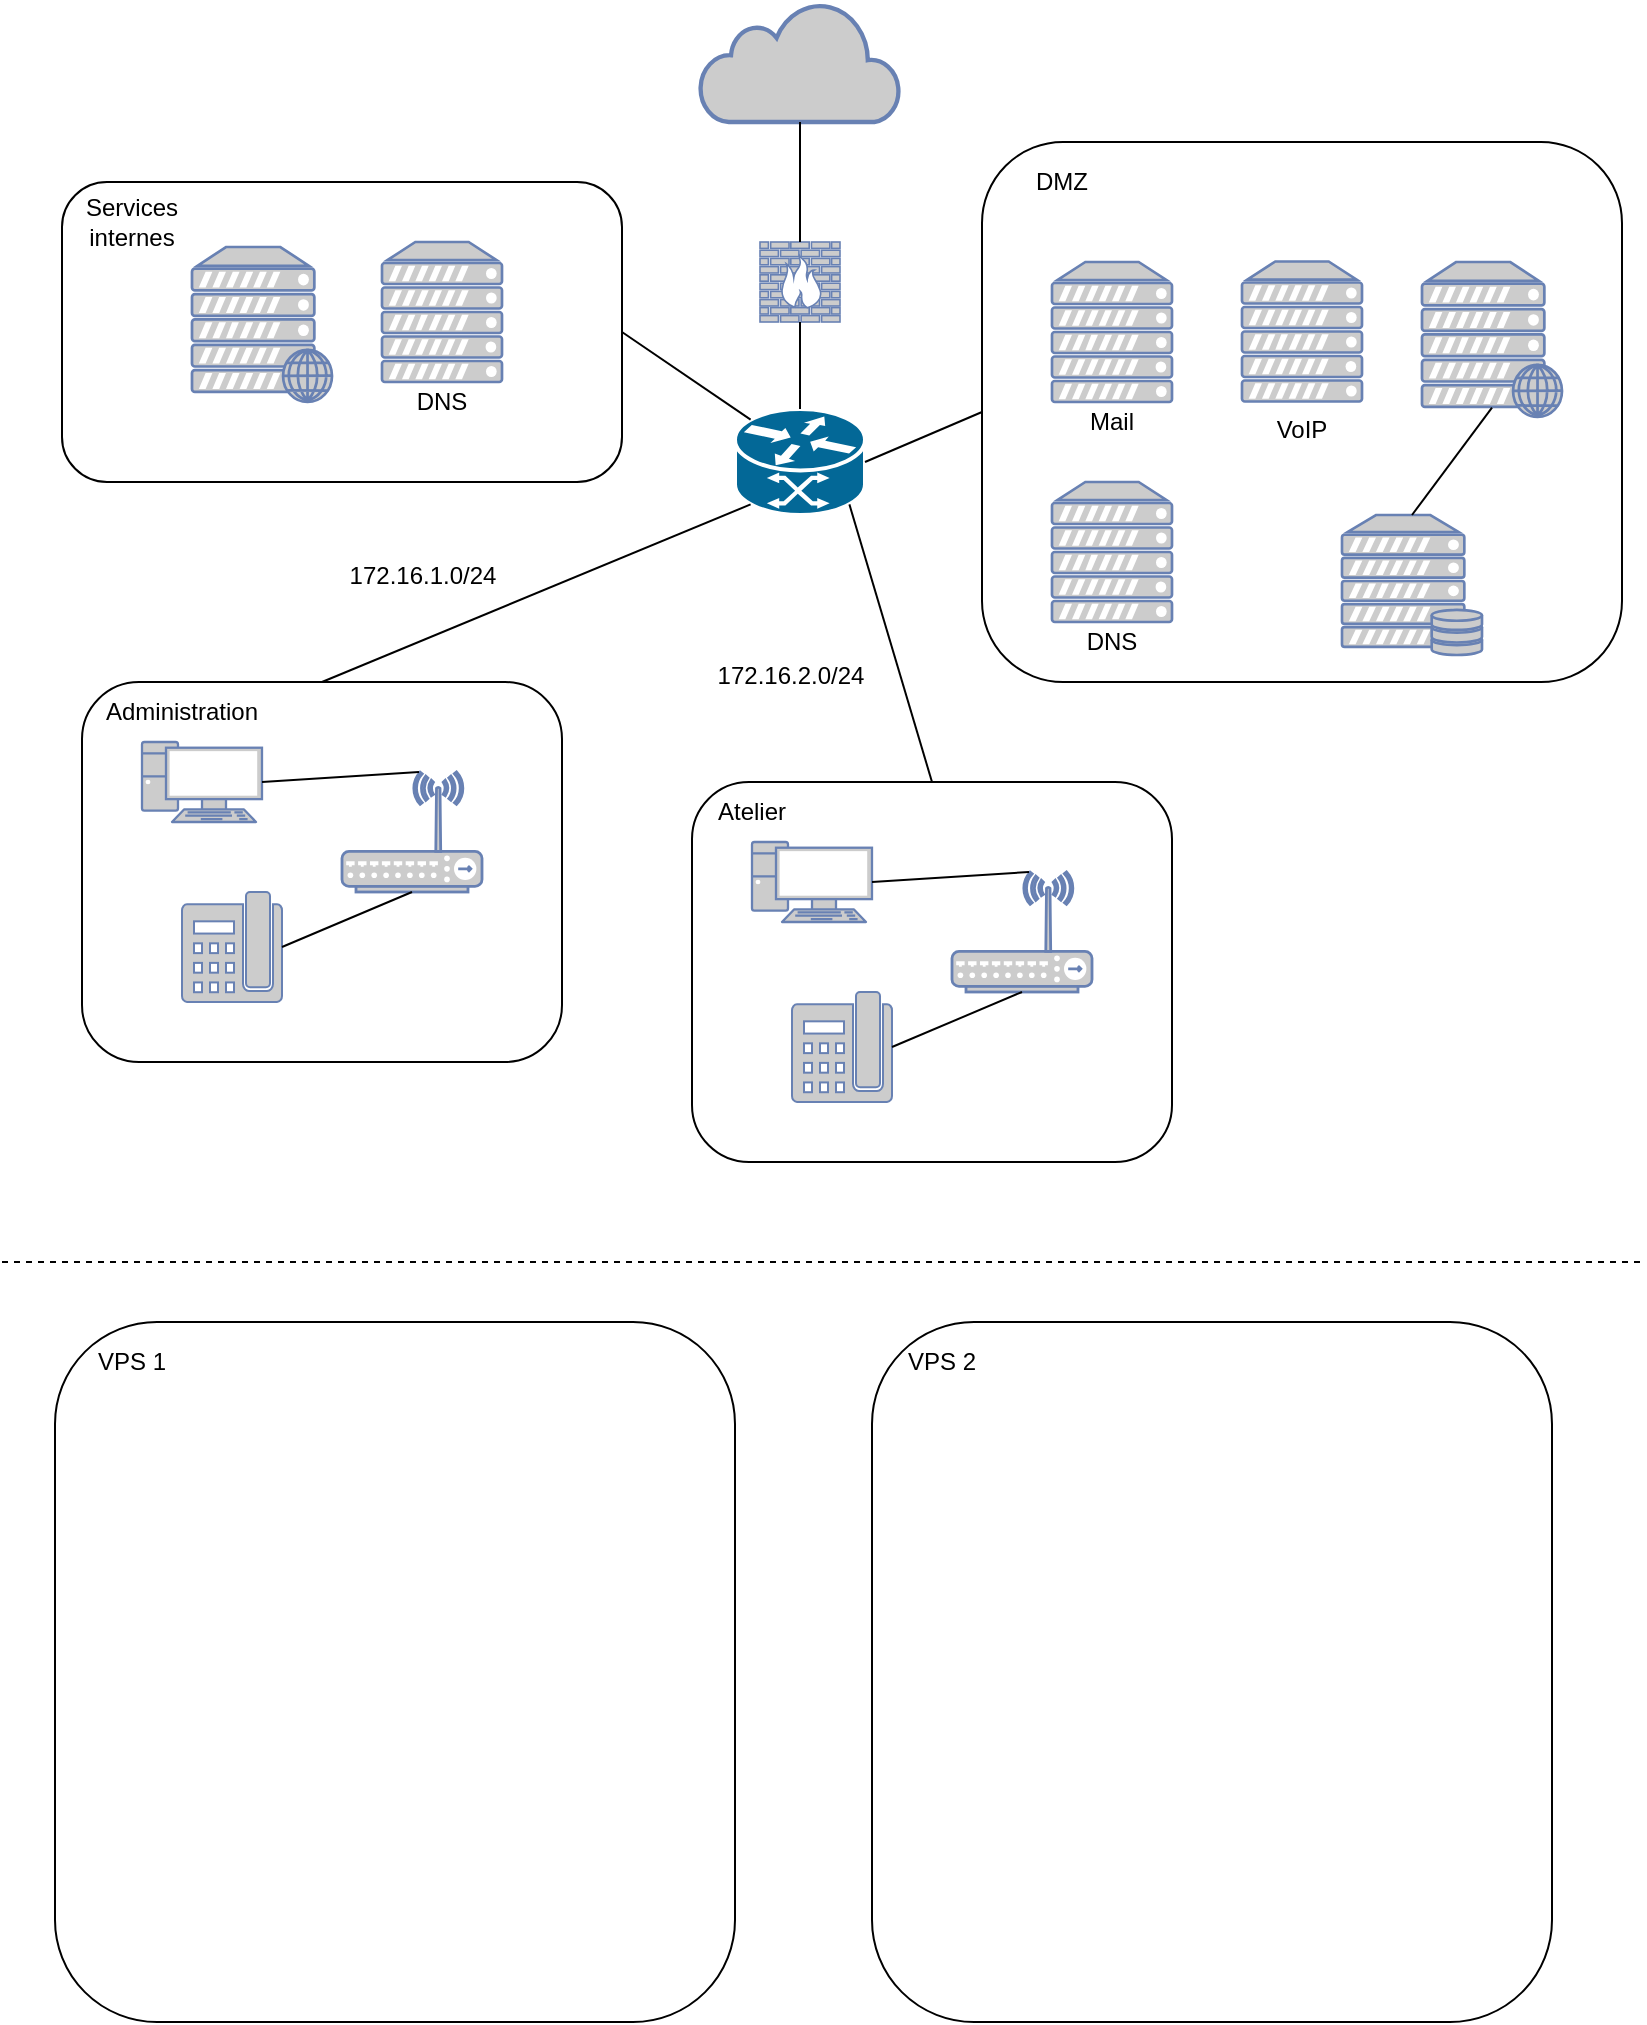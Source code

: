 <mxfile version="12.8.2" type="device"><diagram id="8K8FOAlhZLtsBGURo0Ud" name="Page-1"><mxGraphModel dx="932" dy="534" grid="1" gridSize="10" guides="1" tooltips="1" connect="1" arrows="1" fold="1" page="1" pageScale="1" pageWidth="827" pageHeight="1169" math="0" shadow="0"><root><mxCell id="0"/><mxCell id="1" parent="0"/><mxCell id="5rvcDWq6bxcaxY-hCRdV-24" value="" style="rounded=1;whiteSpace=wrap;html=1;" parent="1" vertex="1"><mxGeometry x="40" y="350" width="240" height="190" as="geometry"/></mxCell><mxCell id="5rvcDWq6bxcaxY-hCRdV-18" value="" style="rounded=1;whiteSpace=wrap;html=1;" parent="1" vertex="1"><mxGeometry x="30" y="100" width="280" height="150" as="geometry"/></mxCell><mxCell id="5rvcDWq6bxcaxY-hCRdV-17" value="" style="rounded=1;whiteSpace=wrap;html=1;" parent="1" vertex="1"><mxGeometry x="490" y="80" width="320" height="270" as="geometry"/></mxCell><mxCell id="5rvcDWq6bxcaxY-hCRdV-1" value="" style="fontColor=#0066CC;verticalAlign=top;verticalLabelPosition=bottom;labelPosition=center;align=center;html=1;outlineConnect=0;fillColor=#CCCCCC;strokeColor=#6881B3;gradientColor=none;gradientDirection=north;strokeWidth=2;shape=mxgraph.networks.server_storage;" parent="1" vertex="1"><mxGeometry x="670" y="266.5" width="70" height="70" as="geometry"/></mxCell><mxCell id="5rvcDWq6bxcaxY-hCRdV-2" value="" style="fontColor=#0066CC;verticalAlign=top;verticalLabelPosition=bottom;labelPosition=center;align=center;html=1;outlineConnect=0;fillColor=#CCCCCC;strokeColor=#6881B3;gradientColor=none;gradientDirection=north;strokeWidth=2;shape=mxgraph.networks.server;" parent="1" vertex="1"><mxGeometry x="525" y="140" width="60" height="70" as="geometry"/></mxCell><mxCell id="5rvcDWq6bxcaxY-hCRdV-3" value="" style="fontColor=#0066CC;verticalAlign=top;verticalLabelPosition=bottom;labelPosition=center;align=center;html=1;outlineConnect=0;fillColor=#CCCCCC;strokeColor=#6881B3;gradientColor=none;gradientDirection=north;strokeWidth=2;shape=mxgraph.networks.wireless_hub;" parent="1" vertex="1"><mxGeometry x="170" y="395" width="70" height="60" as="geometry"/></mxCell><mxCell id="5rvcDWq6bxcaxY-hCRdV-5" value="" style="fontColor=#0066CC;verticalAlign=top;verticalLabelPosition=bottom;labelPosition=center;align=center;html=1;outlineConnect=0;fillColor=#CCCCCC;strokeColor=#6881B3;gradientColor=none;gradientDirection=north;strokeWidth=2;shape=mxgraph.networks.server;" parent="1" vertex="1"><mxGeometry x="525" y="250" width="60" height="70" as="geometry"/></mxCell><mxCell id="5rvcDWq6bxcaxY-hCRdV-6" value="" style="fontColor=#0066CC;verticalAlign=top;verticalLabelPosition=bottom;labelPosition=center;align=center;html=1;outlineConnect=0;fillColor=#CCCCCC;strokeColor=#6881B3;gradientColor=none;gradientDirection=north;strokeWidth=2;shape=mxgraph.networks.web_server;" parent="1" vertex="1"><mxGeometry x="710" y="140" width="70" height="77.5" as="geometry"/></mxCell><mxCell id="5rvcDWq6bxcaxY-hCRdV-8" value="" style="fontColor=#0066CC;verticalAlign=top;verticalLabelPosition=bottom;labelPosition=center;align=center;html=1;outlineConnect=0;fillColor=#CCCCCC;strokeColor=#6881B3;gradientColor=none;gradientDirection=north;strokeWidth=2;shape=mxgraph.networks.pc;" parent="1" vertex="1"><mxGeometry x="70" y="380" width="60" height="40" as="geometry"/></mxCell><mxCell id="5rvcDWq6bxcaxY-hCRdV-11" value="" style="fontColor=#0066CC;verticalAlign=top;verticalLabelPosition=bottom;labelPosition=center;align=center;html=1;outlineConnect=0;fillColor=#CCCCCC;strokeColor=#6881B3;gradientColor=none;gradientDirection=north;strokeWidth=2;shape=mxgraph.networks.phone_2;" parent="1" vertex="1"><mxGeometry x="90" y="455" width="50" height="55" as="geometry"/></mxCell><mxCell id="5rvcDWq6bxcaxY-hCRdV-13" value="" style="fontColor=#0066CC;verticalAlign=top;verticalLabelPosition=bottom;labelPosition=center;align=center;html=1;outlineConnect=0;fillColor=#CCCCCC;strokeColor=#6881B3;gradientColor=none;gradientDirection=north;strokeWidth=2;shape=mxgraph.networks.server;" parent="1" vertex="1"><mxGeometry x="190" y="130" width="60" height="70" as="geometry"/></mxCell><mxCell id="5rvcDWq6bxcaxY-hCRdV-14" value="" style="fontColor=#0066CC;verticalAlign=top;verticalLabelPosition=bottom;labelPosition=center;align=center;html=1;outlineConnect=0;fillColor=#CCCCCC;strokeColor=#6881B3;gradientColor=none;gradientDirection=north;strokeWidth=2;shape=mxgraph.networks.firewall;" parent="1" vertex="1"><mxGeometry x="379" y="130" width="40" height="40" as="geometry"/></mxCell><mxCell id="5rvcDWq6bxcaxY-hCRdV-15" value="" style="shape=mxgraph.cisco.routers.atm_router;html=1;pointerEvents=1;dashed=0;fillColor=#036897;strokeColor=#ffffff;strokeWidth=2;verticalLabelPosition=bottom;verticalAlign=top;align=center;outlineConnect=0;" parent="1" vertex="1"><mxGeometry x="366.5" y="213.5" width="65" height="53" as="geometry"/></mxCell><mxCell id="5rvcDWq6bxcaxY-hCRdV-16" value="" style="html=1;outlineConnect=0;fillColor=#CCCCCC;strokeColor=#6881B3;gradientColor=none;gradientDirection=north;strokeWidth=2;shape=mxgraph.networks.cloud;fontColor=#ffffff;" parent="1" vertex="1"><mxGeometry x="349" y="10" width="100" height="60" as="geometry"/></mxCell><mxCell id="5rvcDWq6bxcaxY-hCRdV-19" value="" style="endArrow=none;html=1;entryX=0.5;entryY=1;entryDx=0;entryDy=0;entryPerimeter=0;" parent="1" source="5rvcDWq6bxcaxY-hCRdV-15" target="5rvcDWq6bxcaxY-hCRdV-14" edge="1"><mxGeometry width="50" height="50" relative="1" as="geometry"><mxPoint x="349" y="230" as="sourcePoint"/><mxPoint x="399" y="180" as="targetPoint"/></mxGeometry></mxCell><mxCell id="5rvcDWq6bxcaxY-hCRdV-21" value="" style="endArrow=none;html=1;entryX=0.5;entryY=1;entryDx=0;entryDy=0;entryPerimeter=0;exitX=0.5;exitY=0;exitDx=0;exitDy=0;exitPerimeter=0;" parent="1" source="5rvcDWq6bxcaxY-hCRdV-14" target="5rvcDWq6bxcaxY-hCRdV-16" edge="1"><mxGeometry width="50" height="50" relative="1" as="geometry"><mxPoint x="350" y="340" as="sourcePoint"/><mxPoint x="400" y="290" as="targetPoint"/></mxGeometry></mxCell><mxCell id="5rvcDWq6bxcaxY-hCRdV-22" value="DMZ" style="text;html=1;strokeColor=none;fillColor=none;align=center;verticalAlign=middle;whiteSpace=wrap;rounded=0;" parent="1" vertex="1"><mxGeometry x="510" y="90" width="40" height="20" as="geometry"/></mxCell><mxCell id="5rvcDWq6bxcaxY-hCRdV-23" value="Services internes" style="text;html=1;strokeColor=none;fillColor=none;align=center;verticalAlign=middle;whiteSpace=wrap;rounded=0;" parent="1" vertex="1"><mxGeometry x="30" y="110" width="70" height="20" as="geometry"/></mxCell><mxCell id="5rvcDWq6bxcaxY-hCRdV-25" value="" style="endArrow=none;html=1;exitX=1;exitY=0.5;exitDx=0;exitDy=0;exitPerimeter=0;entryX=0.5;entryY=1;entryDx=0;entryDy=0;entryPerimeter=0;" parent="1" source="5rvcDWq6bxcaxY-hCRdV-11" target="5rvcDWq6bxcaxY-hCRdV-3" edge="1"><mxGeometry width="50" height="50" relative="1" as="geometry"><mxPoint x="320" y="490" as="sourcePoint"/><mxPoint x="370" y="440" as="targetPoint"/></mxGeometry></mxCell><mxCell id="5rvcDWq6bxcaxY-hCRdV-26" value="" style="endArrow=none;html=1;entryX=1;entryY=0.5;entryDx=0;entryDy=0;entryPerimeter=0;exitX=0.55;exitY=0;exitDx=0;exitDy=0;exitPerimeter=0;" parent="1" source="5rvcDWq6bxcaxY-hCRdV-3" target="5rvcDWq6bxcaxY-hCRdV-8" edge="1"><mxGeometry width="50" height="50" relative="1" as="geometry"><mxPoint x="320" y="490" as="sourcePoint"/><mxPoint x="370" y="440" as="targetPoint"/></mxGeometry></mxCell><mxCell id="5rvcDWq6bxcaxY-hCRdV-27" value="" style="rounded=1;whiteSpace=wrap;html=1;" parent="1" vertex="1"><mxGeometry x="345" y="400" width="240" height="190" as="geometry"/></mxCell><mxCell id="5rvcDWq6bxcaxY-hCRdV-28" value="" style="fontColor=#0066CC;verticalAlign=top;verticalLabelPosition=bottom;labelPosition=center;align=center;html=1;outlineConnect=0;fillColor=#CCCCCC;strokeColor=#6881B3;gradientColor=none;gradientDirection=north;strokeWidth=2;shape=mxgraph.networks.wireless_hub;" parent="1" vertex="1"><mxGeometry x="475" y="445" width="70" height="60" as="geometry"/></mxCell><mxCell id="5rvcDWq6bxcaxY-hCRdV-29" value="" style="fontColor=#0066CC;verticalAlign=top;verticalLabelPosition=bottom;labelPosition=center;align=center;html=1;outlineConnect=0;fillColor=#CCCCCC;strokeColor=#6881B3;gradientColor=none;gradientDirection=north;strokeWidth=2;shape=mxgraph.networks.pc;" parent="1" vertex="1"><mxGeometry x="375" y="430" width="60" height="40" as="geometry"/></mxCell><mxCell id="5rvcDWq6bxcaxY-hCRdV-30" value="" style="fontColor=#0066CC;verticalAlign=top;verticalLabelPosition=bottom;labelPosition=center;align=center;html=1;outlineConnect=0;fillColor=#CCCCCC;strokeColor=#6881B3;gradientColor=none;gradientDirection=north;strokeWidth=2;shape=mxgraph.networks.phone_2;" parent="1" vertex="1"><mxGeometry x="395" y="505" width="50" height="55" as="geometry"/></mxCell><mxCell id="5rvcDWq6bxcaxY-hCRdV-31" value="" style="endArrow=none;html=1;exitX=1;exitY=0.5;exitDx=0;exitDy=0;exitPerimeter=0;entryX=0.5;entryY=1;entryDx=0;entryDy=0;entryPerimeter=0;" parent="1" source="5rvcDWq6bxcaxY-hCRdV-30" target="5rvcDWq6bxcaxY-hCRdV-28" edge="1"><mxGeometry width="50" height="50" relative="1" as="geometry"><mxPoint x="625" y="540" as="sourcePoint"/><mxPoint x="675" y="490" as="targetPoint"/></mxGeometry></mxCell><mxCell id="5rvcDWq6bxcaxY-hCRdV-32" value="" style="endArrow=none;html=1;entryX=1;entryY=0.5;entryDx=0;entryDy=0;entryPerimeter=0;exitX=0.55;exitY=0;exitDx=0;exitDy=0;exitPerimeter=0;" parent="1" source="5rvcDWq6bxcaxY-hCRdV-28" target="5rvcDWq6bxcaxY-hCRdV-29" edge="1"><mxGeometry width="50" height="50" relative="1" as="geometry"><mxPoint x="625" y="540" as="sourcePoint"/><mxPoint x="675" y="490" as="targetPoint"/></mxGeometry></mxCell><mxCell id="5rvcDWq6bxcaxY-hCRdV-33" value="Administration" style="text;html=1;strokeColor=none;fillColor=none;align=center;verticalAlign=middle;whiteSpace=wrap;rounded=0;" parent="1" vertex="1"><mxGeometry x="70" y="355" width="40" height="20" as="geometry"/></mxCell><mxCell id="5rvcDWq6bxcaxY-hCRdV-35" value="Atelier" style="text;html=1;strokeColor=none;fillColor=none;align=center;verticalAlign=middle;whiteSpace=wrap;rounded=0;" parent="1" vertex="1"><mxGeometry x="355" y="405" width="40" height="20" as="geometry"/></mxCell><mxCell id="5rvcDWq6bxcaxY-hCRdV-36" value="" style="fontColor=#0066CC;verticalAlign=top;verticalLabelPosition=bottom;labelPosition=center;align=center;html=1;outlineConnect=0;fillColor=#CCCCCC;strokeColor=#6881B3;gradientColor=none;gradientDirection=north;strokeWidth=2;shape=mxgraph.networks.server;" parent="1" vertex="1"><mxGeometry x="620" y="139.75" width="60" height="70" as="geometry"/></mxCell><mxCell id="5rvcDWq6bxcaxY-hCRdV-37" value="" style="endArrow=none;html=1;entryX=0.5;entryY=0.94;entryDx=0;entryDy=0;entryPerimeter=0;exitX=0.5;exitY=0;exitDx=0;exitDy=0;exitPerimeter=0;" parent="1" source="5rvcDWq6bxcaxY-hCRdV-1" target="5rvcDWq6bxcaxY-hCRdV-6" edge="1"><mxGeometry width="50" height="50" relative="1" as="geometry"><mxPoint x="640" y="280" as="sourcePoint"/><mxPoint x="690" y="230" as="targetPoint"/></mxGeometry></mxCell><mxCell id="5rvcDWq6bxcaxY-hCRdV-38" value="Mail" style="text;html=1;strokeColor=none;fillColor=none;align=center;verticalAlign=middle;whiteSpace=wrap;rounded=0;" parent="1" vertex="1"><mxGeometry x="535" y="210" width="40" height="20" as="geometry"/></mxCell><mxCell id="5rvcDWq6bxcaxY-hCRdV-39" value="VoIP" style="text;html=1;strokeColor=none;fillColor=none;align=center;verticalAlign=middle;whiteSpace=wrap;rounded=0;" parent="1" vertex="1"><mxGeometry x="630" y="213.75" width="40" height="20" as="geometry"/></mxCell><mxCell id="5rvcDWq6bxcaxY-hCRdV-40" value="DNS" style="text;html=1;strokeColor=none;fillColor=none;align=center;verticalAlign=middle;whiteSpace=wrap;rounded=0;" parent="1" vertex="1"><mxGeometry x="535" y="320" width="40" height="20" as="geometry"/></mxCell><mxCell id="5rvcDWq6bxcaxY-hCRdV-41" value="" style="fontColor=#0066CC;verticalAlign=top;verticalLabelPosition=bottom;labelPosition=center;align=center;html=1;outlineConnect=0;fillColor=#CCCCCC;strokeColor=#6881B3;gradientColor=none;gradientDirection=north;strokeWidth=2;shape=mxgraph.networks.web_server;" parent="1" vertex="1"><mxGeometry x="95" y="132.5" width="70" height="77.5" as="geometry"/></mxCell><mxCell id="5rvcDWq6bxcaxY-hCRdV-42" value="" style="endArrow=none;html=1;entryX=1;entryY=0.5;entryDx=0;entryDy=0;exitX=0.12;exitY=0.1;exitDx=0;exitDy=0;exitPerimeter=0;" parent="1" source="5rvcDWq6bxcaxY-hCRdV-15" target="5rvcDWq6bxcaxY-hCRdV-18" edge="1"><mxGeometry width="50" height="50" relative="1" as="geometry"><mxPoint x="350" y="390" as="sourcePoint"/><mxPoint x="400" y="340" as="targetPoint"/></mxGeometry></mxCell><mxCell id="5rvcDWq6bxcaxY-hCRdV-43" value="" style="endArrow=none;html=1;entryX=0.12;entryY=0.9;entryDx=0;entryDy=0;entryPerimeter=0;exitX=0.5;exitY=0;exitDx=0;exitDy=0;" parent="1" source="5rvcDWq6bxcaxY-hCRdV-24" target="5rvcDWq6bxcaxY-hCRdV-15" edge="1"><mxGeometry width="50" height="50" relative="1" as="geometry"><mxPoint x="350" y="390" as="sourcePoint"/><mxPoint x="400" y="340" as="targetPoint"/></mxGeometry></mxCell><mxCell id="5rvcDWq6bxcaxY-hCRdV-44" value="" style="endArrow=none;html=1;entryX=0.88;entryY=0.9;entryDx=0;entryDy=0;entryPerimeter=0;exitX=0.5;exitY=0;exitDx=0;exitDy=0;" parent="1" source="5rvcDWq6bxcaxY-hCRdV-27" target="5rvcDWq6bxcaxY-hCRdV-15" edge="1"><mxGeometry width="50" height="50" relative="1" as="geometry"><mxPoint x="472" y="370" as="sourcePoint"/><mxPoint x="400" y="340" as="targetPoint"/></mxGeometry></mxCell><mxCell id="5rvcDWq6bxcaxY-hCRdV-45" value="" style="endArrow=none;html=1;entryX=1;entryY=0.5;entryDx=0;entryDy=0;entryPerimeter=0;exitX=0;exitY=0.5;exitDx=0;exitDy=0;" parent="1" source="5rvcDWq6bxcaxY-hCRdV-17" target="5rvcDWq6bxcaxY-hCRdV-15" edge="1"><mxGeometry width="50" height="50" relative="1" as="geometry"><mxPoint x="350" y="390" as="sourcePoint"/><mxPoint x="400" y="340" as="targetPoint"/></mxGeometry></mxCell><mxCell id="5rvcDWq6bxcaxY-hCRdV-46" value="" style="endArrow=none;dashed=1;html=1;" parent="1" edge="1"><mxGeometry width="50" height="50" relative="1" as="geometry"><mxPoint y="640" as="sourcePoint"/><mxPoint x="820" y="640" as="targetPoint"/></mxGeometry></mxCell><mxCell id="5rvcDWq6bxcaxY-hCRdV-47" value="" style="rounded=1;whiteSpace=wrap;html=1;" parent="1" vertex="1"><mxGeometry x="26.5" y="670" width="340" height="350" as="geometry"/></mxCell><mxCell id="5rvcDWq6bxcaxY-hCRdV-49" value="" style="rounded=1;whiteSpace=wrap;html=1;" parent="1" vertex="1"><mxGeometry x="435" y="670" width="340" height="350" as="geometry"/></mxCell><mxCell id="5rvcDWq6bxcaxY-hCRdV-50" value="" style="shape=image;html=1;verticalAlign=top;verticalLabelPosition=bottom;labelBackgroundColor=#ffffff;imageAspect=0;aspect=fixed;image=https://cdn1.iconfinder.com/data/icons/social-media-2106/24/social_media_social_media_logo_docker-128.png" parent="1" vertex="1"><mxGeometry x="60" y="720" width="80" height="80" as="geometry"/></mxCell><mxCell id="5rvcDWq6bxcaxY-hCRdV-51" value="" style="shape=image;html=1;verticalAlign=top;verticalLabelPosition=bottom;labelBackgroundColor=#ffffff;imageAspect=0;aspect=fixed;image=https://cdn1.iconfinder.com/data/icons/social-media-2106/24/social_media_social_media_logo_docker-128.png" parent="1" vertex="1"><mxGeometry x="210" y="860" width="80" height="80" as="geometry"/></mxCell><mxCell id="5rvcDWq6bxcaxY-hCRdV-52" value="" style="shape=image;html=1;verticalAlign=top;verticalLabelPosition=bottom;labelBackgroundColor=#ffffff;imageAspect=0;aspect=fixed;image=https://cdn1.iconfinder.com/data/icons/social-media-2106/24/social_media_social_media_logo_docker-128.png" parent="1" vertex="1"><mxGeometry x="200" y="720" width="80" height="80" as="geometry"/></mxCell><mxCell id="5rvcDWq6bxcaxY-hCRdV-53" value="" style="shape=image;html=1;verticalAlign=top;verticalLabelPosition=bottom;labelBackgroundColor=#ffffff;imageAspect=0;aspect=fixed;image=https://cdn1.iconfinder.com/data/icons/social-media-2106/24/social_media_social_media_logo_docker-128.png" parent="1" vertex="1"><mxGeometry x="620" y="710" width="80" height="80" as="geometry"/></mxCell><mxCell id="5rvcDWq6bxcaxY-hCRdV-54" value="" style="shape=image;html=1;verticalAlign=top;verticalLabelPosition=bottom;labelBackgroundColor=#ffffff;imageAspect=0;aspect=fixed;image=https://cdn1.iconfinder.com/data/icons/social-media-2106/24/social_media_social_media_logo_docker-128.png" parent="1" vertex="1"><mxGeometry x="480" y="710" width="80" height="80" as="geometry"/></mxCell><mxCell id="5rvcDWq6bxcaxY-hCRdV-55" value="VPS 1" style="text;html=1;strokeColor=none;fillColor=none;align=center;verticalAlign=middle;whiteSpace=wrap;rounded=0;" parent="1" vertex="1"><mxGeometry x="45" y="680" width="40" height="20" as="geometry"/></mxCell><mxCell id="5rvcDWq6bxcaxY-hCRdV-56" value="VPS 2" style="text;html=1;strokeColor=none;fillColor=none;align=center;verticalAlign=middle;whiteSpace=wrap;rounded=0;" parent="1" vertex="1"><mxGeometry x="450" y="680" width="40" height="20" as="geometry"/></mxCell><mxCell id="vLpIJTmGjPXU0FHorcV9-1" value="DNS" style="text;html=1;strokeColor=none;fillColor=none;align=center;verticalAlign=middle;whiteSpace=wrap;rounded=0;" parent="1" vertex="1"><mxGeometry x="200" y="200" width="40" height="20" as="geometry"/></mxCell><mxCell id="KuJsLzoSFgSsdn72Qykt-1" value="172.16.1.0/24" style="text;html=1;align=center;verticalAlign=middle;resizable=0;points=[];autosize=1;" vertex="1" parent="1"><mxGeometry x="165" y="287" width="90" height="20" as="geometry"/></mxCell><mxCell id="KuJsLzoSFgSsdn72Qykt-2" value="172.16.2.0/24" style="text;html=1;align=center;verticalAlign=middle;resizable=0;points=[];autosize=1;" vertex="1" parent="1"><mxGeometry x="349" y="336.5" width="90" height="20" as="geometry"/></mxCell></root></mxGraphModel></diagram></mxfile>